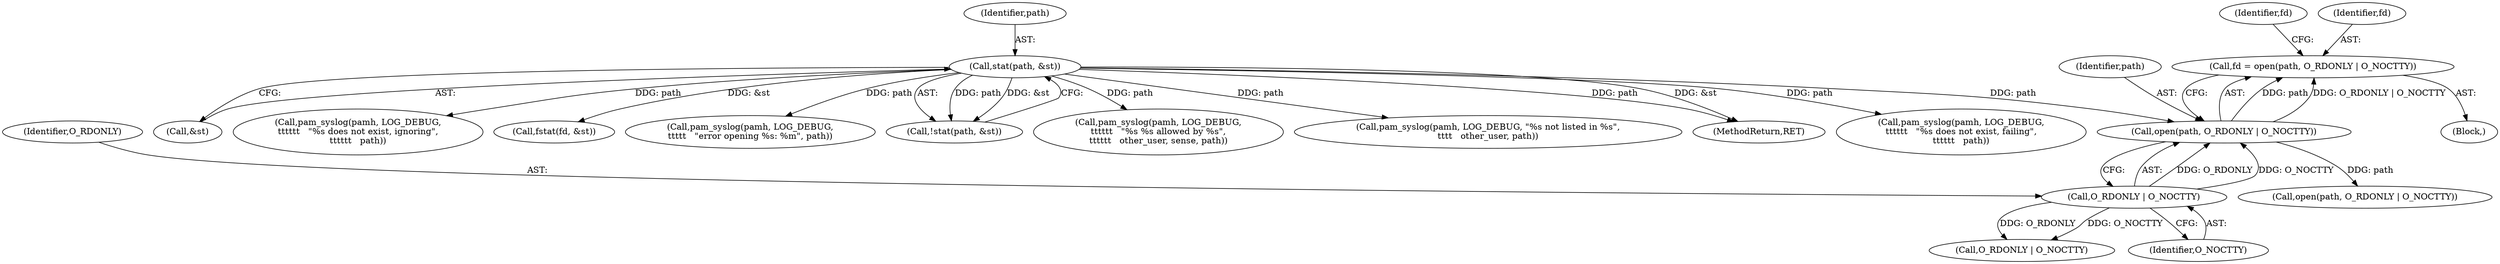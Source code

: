 digraph "0_altlinux_843807a3a90f52e7538be756616510730a24739a@API" {
"1000195" [label="(Call,fd = open(path, O_RDONLY | O_NOCTTY))"];
"1000197" [label="(Call,open(path, O_RDONLY | O_NOCTTY))"];
"1000181" [label="(Call,stat(path, &st))"];
"1000199" [label="(Call,O_RDONLY | O_NOCTTY)"];
"1000203" [label="(Identifier,fd)"];
"1000185" [label="(Block,)"];
"1000183" [label="(Call,&st)"];
"1000335" [label="(Call,pam_syslog(pamh, LOG_DEBUG,\n\t\t\t\t\t\t   \"%s does not exist, ignoring\",\n\t\t\t\t\t\t   path))"];
"1000221" [label="(Call,fstat(fd, &st))"];
"1000356" [label="(Call,pam_syslog(pamh, LOG_DEBUG,\n\t\t\t\t\t   \"error opening %s: %m\", path))"];
"1000199" [label="(Call,O_RDONLY | O_NOCTTY)"];
"1000206" [label="(Call,O_RDONLY | O_NOCTTY)"];
"1000197" [label="(Call,open(path, O_RDONLY | O_NOCTTY))"];
"1000204" [label="(Call,open(path, O_RDONLY | O_NOCTTY))"];
"1000181" [label="(Call,stat(path, &st))"];
"1000180" [label="(Call,!stat(path, &st))"];
"1000294" [label="(Call,pam_syslog(pamh, LOG_DEBUG,\n\t\t\t\t\t\t   \"%s %s allowed by %s\",\n\t\t\t\t\t\t   other_user, sense, path))"];
"1000198" [label="(Identifier,path)"];
"1000195" [label="(Call,fd = open(path, O_RDONLY | O_NOCTTY))"];
"1000196" [label="(Identifier,fd)"];
"1000308" [label="(Call,pam_syslog(pamh, LOG_DEBUG, \"%s not listed in %s\",\n\t\t\t\t   other_user, path))"];
"1000363" [label="(MethodReturn,RET)"];
"1000201" [label="(Identifier,O_NOCTTY)"];
"1000200" [label="(Identifier,O_RDONLY)"];
"1000345" [label="(Call,pam_syslog(pamh, LOG_DEBUG,\n\t\t\t\t\t\t   \"%s does not exist, failing\",\n\t\t\t\t\t\t   path))"];
"1000182" [label="(Identifier,path)"];
"1000195" -> "1000185"  [label="AST: "];
"1000195" -> "1000197"  [label="CFG: "];
"1000196" -> "1000195"  [label="AST: "];
"1000197" -> "1000195"  [label="AST: "];
"1000203" -> "1000195"  [label="CFG: "];
"1000197" -> "1000195"  [label="DDG: path"];
"1000197" -> "1000195"  [label="DDG: O_RDONLY | O_NOCTTY"];
"1000197" -> "1000199"  [label="CFG: "];
"1000198" -> "1000197"  [label="AST: "];
"1000199" -> "1000197"  [label="AST: "];
"1000181" -> "1000197"  [label="DDG: path"];
"1000199" -> "1000197"  [label="DDG: O_RDONLY"];
"1000199" -> "1000197"  [label="DDG: O_NOCTTY"];
"1000197" -> "1000204"  [label="DDG: path"];
"1000181" -> "1000180"  [label="AST: "];
"1000181" -> "1000183"  [label="CFG: "];
"1000182" -> "1000181"  [label="AST: "];
"1000183" -> "1000181"  [label="AST: "];
"1000180" -> "1000181"  [label="CFG: "];
"1000181" -> "1000363"  [label="DDG: path"];
"1000181" -> "1000363"  [label="DDG: &st"];
"1000181" -> "1000180"  [label="DDG: path"];
"1000181" -> "1000180"  [label="DDG: &st"];
"1000181" -> "1000221"  [label="DDG: &st"];
"1000181" -> "1000294"  [label="DDG: path"];
"1000181" -> "1000308"  [label="DDG: path"];
"1000181" -> "1000335"  [label="DDG: path"];
"1000181" -> "1000345"  [label="DDG: path"];
"1000181" -> "1000356"  [label="DDG: path"];
"1000199" -> "1000201"  [label="CFG: "];
"1000200" -> "1000199"  [label="AST: "];
"1000201" -> "1000199"  [label="AST: "];
"1000199" -> "1000206"  [label="DDG: O_RDONLY"];
"1000199" -> "1000206"  [label="DDG: O_NOCTTY"];
}
